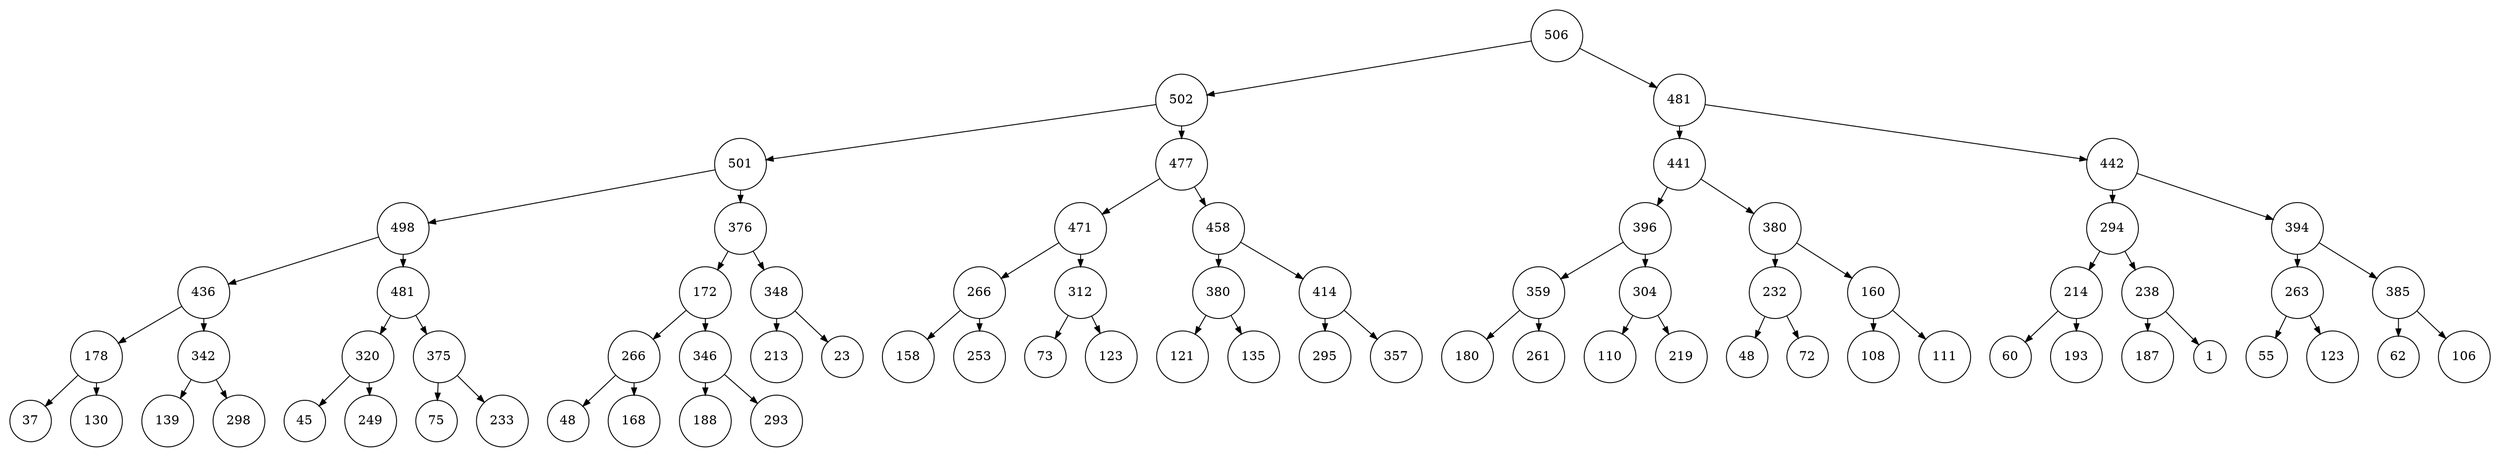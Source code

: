 
    digraph G {
    nodesep=0.3;
    ranksep=0.2;
    margin=0.1;
    node [shape=circle];
    edge [arrowsize=0.8];
    1 -> 2[side=left];
1 -> 3;
2 -> 4[side=left];
2 -> 5;
3 -> 6[side=left];
3 -> 7;
4 -> 8[side=left];
4 -> 9;
5 -> 10[side=left];
5 -> 11;
6 -> 12[side=left];
6 -> 13;
7 -> 14[side=left];
7 -> 15;
8 -> 16[side=left];
8 -> 17;
9 -> 18[side=left];
9 -> 19;
10 -> 20[side=left];
10 -> 21;
11 -> 22[side=left];
11 -> 23;
12 -> 24[side=left];
12 -> 25;
13 -> 26[side=left];
13 -> 27;
14 -> 28[side=left];
14 -> 29;
15 -> 30[side=left];
15 -> 31;
16 -> 32[side=left];
16 -> 33;
17 -> 34[side=left];
17 -> 35;
18 -> 36[side=left];
18 -> 37;
19 -> 38[side=left];
19 -> 39;
20 -> 40[side=left];
20 -> 41;
21 -> 42[side=left];
21 -> 43;
22 -> 44[side=left];
22 -> 45;
23 -> 46[side=left];
23 -> 47;
24 -> 48[side=left];
24 -> 49;
25 -> 50[side=left];
25 -> 51;
26 -> 52[side=left];
26 -> 53;
27 -> 54[side=left];
27 -> 55;
28 -> 56[side=left];
28 -> 57;
29 -> 58[side=left];
29 -> 59;
30 -> 60[side=left];
30 -> 61;
31 -> 62[side=left];
31 -> 63;
32 -> 64[side=left];
32 -> 65;
33 -> 66[side=left];
33 -> 67;
34 -> 68[side=left];
34 -> 69;
35 -> 70[side=left];
35 -> 71;
36 -> 72[side=left];
36 -> 73;
37 -> 74[side=left];
37 -> 75;
1[label="506"]
2[label="502"]
3[label="481"]
4[label="501"]
5[label="477"]
6[label="441"]
7[label="442"]
8[label="498"]
9[label="376"]
10[label="471"]
11[label="458"]
12[label="396"]
13[label="380"]
14[label="294"]
15[label="394"]
16[label="436"]
17[label="481"]
18[label="172"]
19[label="348"]
20[label="266"]
21[label="312"]
22[label="380"]
23[label="414"]
24[label="359"]
25[label="304"]
26[label="232"]
27[label="160"]
28[label="214"]
29[label="238"]
30[label="263"]
31[label="385"]
32[label="178"]
33[label="342"]
34[label="320"]
35[label="375"]
36[label="266"]
37[label="346"]
38[label="213"]
39[label="23"]
40[label="158"]
41[label="253"]
42[label="73"]
43[label="123"]
44[label="121"]
45[label="135"]
46[label="295"]
47[label="357"]
48[label="180"]
49[label="261"]
50[label="110"]
51[label="219"]
52[label="48"]
53[label="72"]
54[label="108"]
55[label="111"]
56[label="60"]
57[label="193"]
58[label="187"]
59[label="1"]
60[label="55"]
61[label="123"]
62[label="62"]
63[label="106"]
64[label="37"]
65[label="130"]
66[label="139"]
67[label="298"]
68[label="45"]
69[label="249"]
70[label="75"]
71[label="233"]
72[label="48"]
73[label="168"]
74[label="188"]
75[label="293"]}